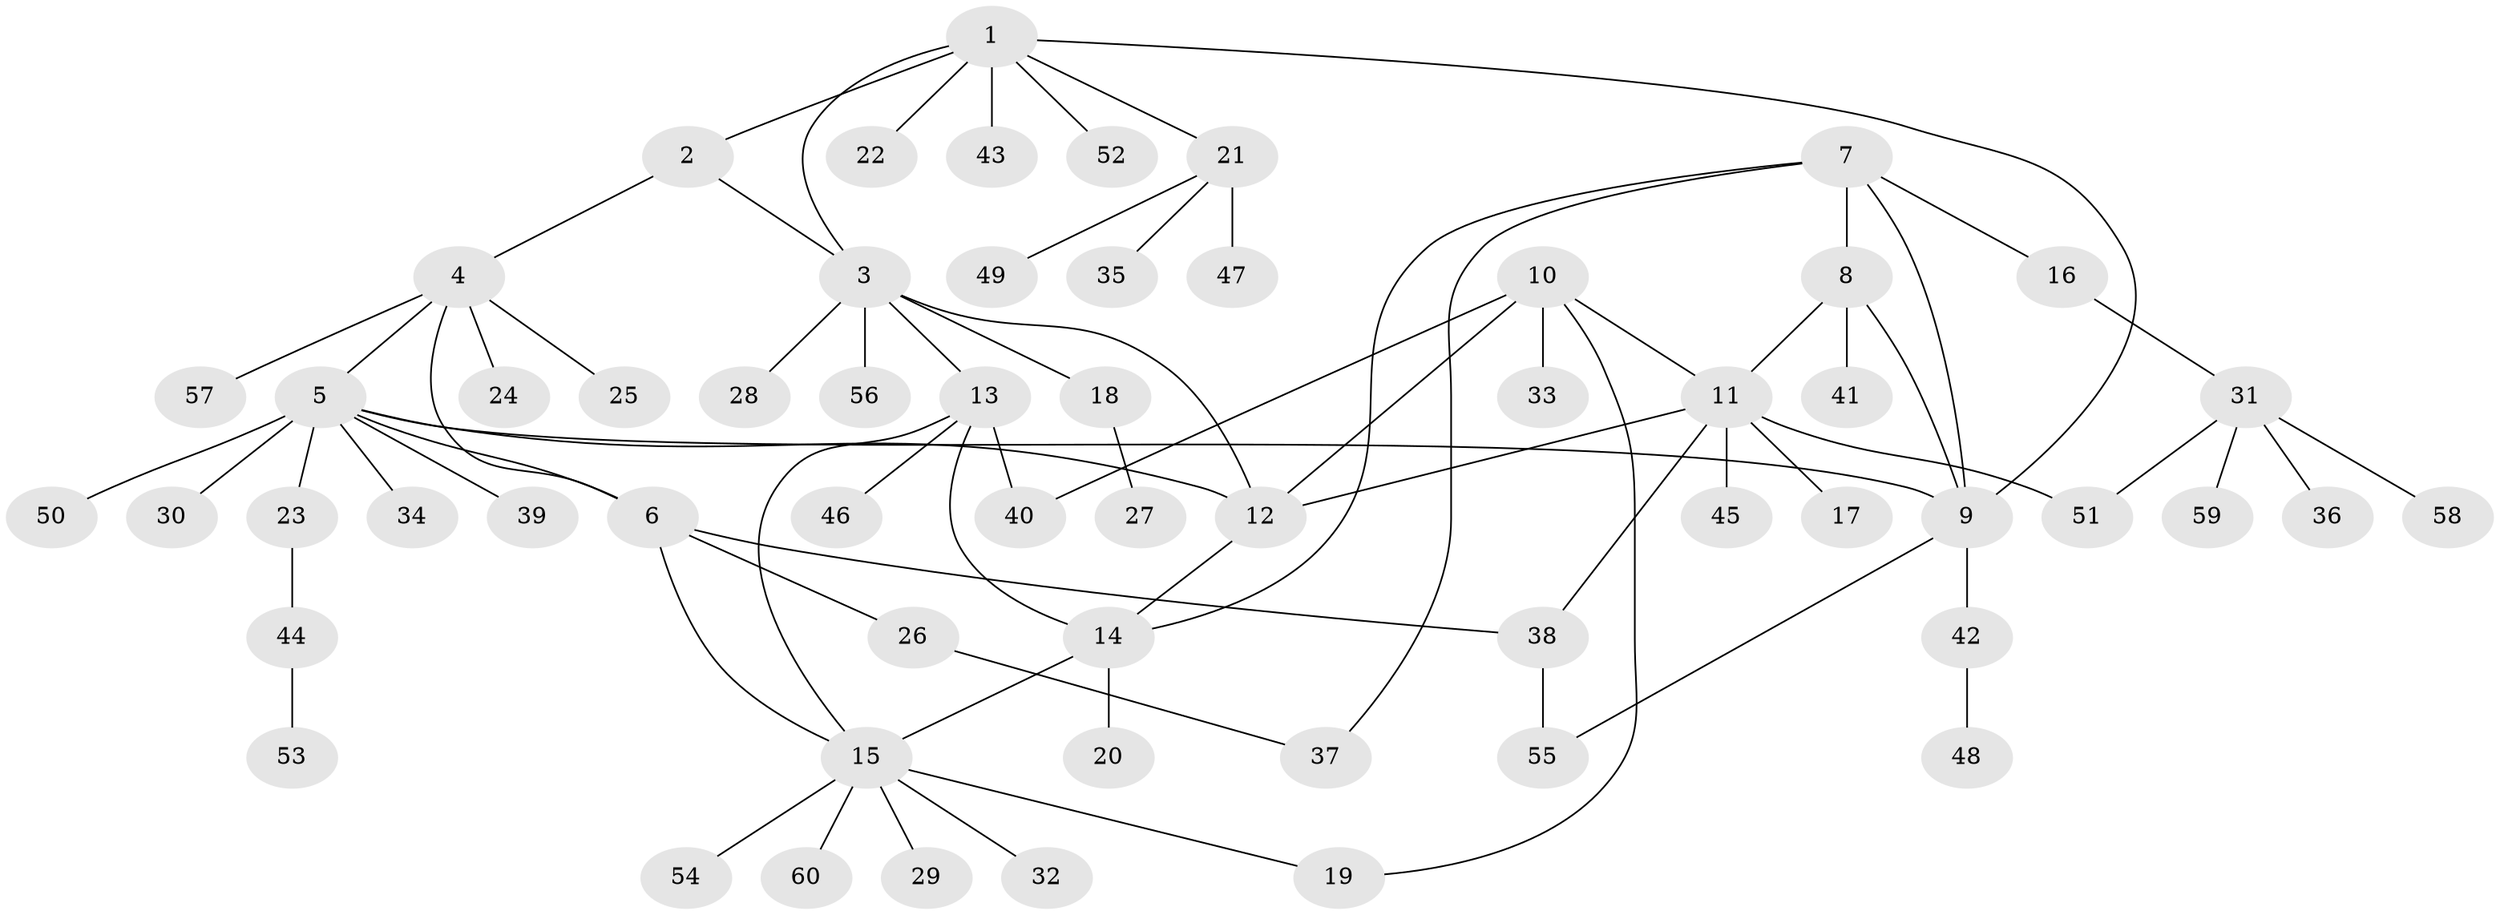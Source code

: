 // Generated by graph-tools (version 1.1) at 2025/02/03/09/25 03:02:45]
// undirected, 60 vertices, 76 edges
graph export_dot {
graph [start="1"]
  node [color=gray90,style=filled];
  1;
  2;
  3;
  4;
  5;
  6;
  7;
  8;
  9;
  10;
  11;
  12;
  13;
  14;
  15;
  16;
  17;
  18;
  19;
  20;
  21;
  22;
  23;
  24;
  25;
  26;
  27;
  28;
  29;
  30;
  31;
  32;
  33;
  34;
  35;
  36;
  37;
  38;
  39;
  40;
  41;
  42;
  43;
  44;
  45;
  46;
  47;
  48;
  49;
  50;
  51;
  52;
  53;
  54;
  55;
  56;
  57;
  58;
  59;
  60;
  1 -- 2;
  1 -- 3;
  1 -- 9;
  1 -- 21;
  1 -- 22;
  1 -- 43;
  1 -- 52;
  2 -- 3;
  2 -- 4;
  3 -- 12;
  3 -- 13;
  3 -- 18;
  3 -- 28;
  3 -- 56;
  4 -- 5;
  4 -- 6;
  4 -- 24;
  4 -- 25;
  4 -- 57;
  5 -- 6;
  5 -- 9;
  5 -- 12;
  5 -- 23;
  5 -- 30;
  5 -- 34;
  5 -- 39;
  5 -- 50;
  6 -- 15;
  6 -- 26;
  6 -- 38;
  7 -- 8;
  7 -- 9;
  7 -- 14;
  7 -- 16;
  7 -- 37;
  8 -- 9;
  8 -- 11;
  8 -- 41;
  9 -- 42;
  9 -- 55;
  10 -- 11;
  10 -- 12;
  10 -- 19;
  10 -- 33;
  10 -- 40;
  11 -- 12;
  11 -- 17;
  11 -- 38;
  11 -- 45;
  11 -- 51;
  12 -- 14;
  13 -- 14;
  13 -- 15;
  13 -- 40;
  13 -- 46;
  14 -- 15;
  14 -- 20;
  15 -- 19;
  15 -- 29;
  15 -- 32;
  15 -- 54;
  15 -- 60;
  16 -- 31;
  18 -- 27;
  21 -- 35;
  21 -- 47;
  21 -- 49;
  23 -- 44;
  26 -- 37;
  31 -- 36;
  31 -- 51;
  31 -- 58;
  31 -- 59;
  38 -- 55;
  42 -- 48;
  44 -- 53;
}
